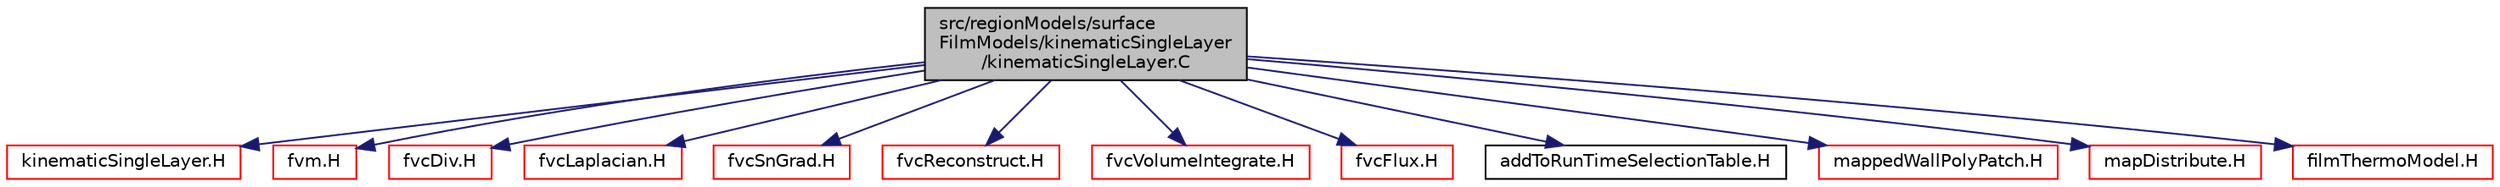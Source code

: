 digraph "src/regionModels/surfaceFilmModels/kinematicSingleLayer/kinematicSingleLayer.C"
{
  bgcolor="transparent";
  edge [fontname="Helvetica",fontsize="10",labelfontname="Helvetica",labelfontsize="10"];
  node [fontname="Helvetica",fontsize="10",shape=record];
  Node1 [label="src/regionModels/surface\lFilmModels/kinematicSingleLayer\l/kinematicSingleLayer.C",height=0.2,width=0.4,color="black", fillcolor="grey75", style="filled", fontcolor="black"];
  Node1 -> Node2 [color="midnightblue",fontsize="10",style="solid",fontname="Helvetica"];
  Node2 [label="kinematicSingleLayer.H",height=0.2,width=0.4,color="red",URL="$a09649.html"];
  Node1 -> Node3 [color="midnightblue",fontsize="10",style="solid",fontname="Helvetica"];
  Node3 [label="fvm.H",height=0.2,width=0.4,color="red",URL="$a05874.html"];
  Node1 -> Node4 [color="midnightblue",fontsize="10",style="solid",fontname="Helvetica"];
  Node4 [label="fvcDiv.H",height=0.2,width=0.4,color="red",URL="$a05844.html",tooltip="Calculate the divergence of the given field. "];
  Node1 -> Node5 [color="midnightblue",fontsize="10",style="solid",fontname="Helvetica"];
  Node5 [label="fvcLaplacian.H",height=0.2,width=0.4,color="red",URL="$a05851.html",tooltip="Calculate the laplacian of the given field. "];
  Node1 -> Node6 [color="midnightblue",fontsize="10",style="solid",fontname="Helvetica"];
  Node6 [label="fvcSnGrad.H",height=0.2,width=0.4,color="red",URL="$a05867.html",tooltip="Calculate the snGrad of the given volField. "];
  Node1 -> Node7 [color="midnightblue",fontsize="10",style="solid",fontname="Helvetica"];
  Node7 [label="fvcReconstruct.H",height=0.2,width=0.4,color="red",URL="$a05857.html",tooltip="Reconstruct volField from a face flux field. "];
  Node1 -> Node8 [color="midnightblue",fontsize="10",style="solid",fontname="Helvetica"];
  Node8 [label="fvcVolumeIntegrate.H",height=0.2,width=0.4,color="red",URL="$a05873.html",tooltip="Volume integrate volField creating a volField. "];
  Node1 -> Node9 [color="midnightblue",fontsize="10",style="solid",fontname="Helvetica"];
  Node9 [label="fvcFlux.H",height=0.2,width=0.4,color="red",URL="$a05846.html",tooltip="Calculate the face-flux of the given field. "];
  Node1 -> Node10 [color="midnightblue",fontsize="10",style="solid",fontname="Helvetica"];
  Node10 [label="addToRunTimeSelectionTable.H",height=0.2,width=0.4,color="black",URL="$a08004.html",tooltip="Macros for easy insertion into run-time selection tables. "];
  Node1 -> Node11 [color="midnightblue",fontsize="10",style="solid",fontname="Helvetica"];
  Node11 [label="mappedWallPolyPatch.H",height=0.2,width=0.4,color="red",URL="$a07449.html"];
  Node1 -> Node12 [color="midnightblue",fontsize="10",style="solid",fontname="Helvetica"];
  Node12 [label="mapDistribute.H",height=0.2,width=0.4,color="red",URL="$a08784.html"];
  Node1 -> Node13 [color="midnightblue",fontsize="10",style="solid",fontname="Helvetica"];
  Node13 [label="filmThermoModel.H",height=0.2,width=0.4,color="red",URL="$a09661.html"];
}

